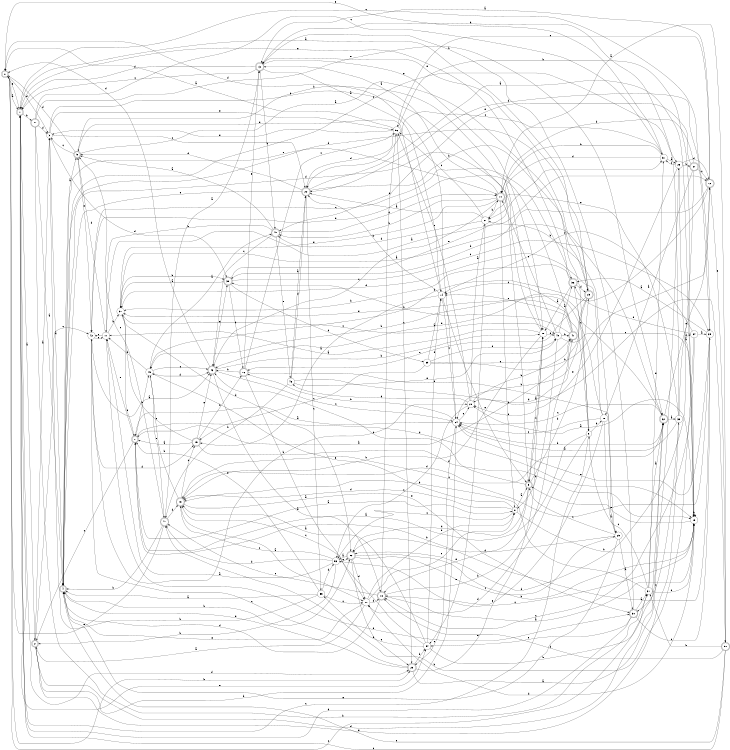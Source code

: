 digraph n47_4 {
__start0 [label="" shape="none"];

rankdir=LR;
size="8,5";

s0 [style="rounded,filled", color="black", fillcolor="white" shape="doublecircle", label="0"];
s1 [style="rounded,filled", color="black", fillcolor="white" shape="doublecircle", label="1"];
s2 [style="rounded,filled", color="black", fillcolor="white" shape="doublecircle", label="2"];
s3 [style="filled", color="black", fillcolor="white" shape="circle", label="3"];
s4 [style="rounded,filled", color="black", fillcolor="white" shape="doublecircle", label="4"];
s5 [style="rounded,filled", color="black", fillcolor="white" shape="doublecircle", label="5"];
s6 [style="filled", color="black", fillcolor="white" shape="circle", label="6"];
s7 [style="rounded,filled", color="black", fillcolor="white" shape="doublecircle", label="7"];
s8 [style="filled", color="black", fillcolor="white" shape="circle", label="8"];
s9 [style="rounded,filled", color="black", fillcolor="white" shape="doublecircle", label="9"];
s10 [style="filled", color="black", fillcolor="white" shape="circle", label="10"];
s11 [style="filled", color="black", fillcolor="white" shape="circle", label="11"];
s12 [style="rounded,filled", color="black", fillcolor="white" shape="doublecircle", label="12"];
s13 [style="rounded,filled", color="black", fillcolor="white" shape="doublecircle", label="13"];
s14 [style="filled", color="black", fillcolor="white" shape="circle", label="14"];
s15 [style="rounded,filled", color="black", fillcolor="white" shape="doublecircle", label="15"];
s16 [style="rounded,filled", color="black", fillcolor="white" shape="doublecircle", label="16"];
s17 [style="filled", color="black", fillcolor="white" shape="circle", label="17"];
s18 [style="rounded,filled", color="black", fillcolor="white" shape="doublecircle", label="18"];
s19 [style="filled", color="black", fillcolor="white" shape="circle", label="19"];
s20 [style="filled", color="black", fillcolor="white" shape="circle", label="20"];
s21 [style="filled", color="black", fillcolor="white" shape="circle", label="21"];
s22 [style="rounded,filled", color="black", fillcolor="white" shape="doublecircle", label="22"];
s23 [style="rounded,filled", color="black", fillcolor="white" shape="doublecircle", label="23"];
s24 [style="filled", color="black", fillcolor="white" shape="circle", label="24"];
s25 [style="rounded,filled", color="black", fillcolor="white" shape="doublecircle", label="25"];
s26 [style="filled", color="black", fillcolor="white" shape="circle", label="26"];
s27 [style="rounded,filled", color="black", fillcolor="white" shape="doublecircle", label="27"];
s28 [style="filled", color="black", fillcolor="white" shape="circle", label="28"];
s29 [style="filled", color="black", fillcolor="white" shape="circle", label="29"];
s30 [style="rounded,filled", color="black", fillcolor="white" shape="doublecircle", label="30"];
s31 [style="filled", color="black", fillcolor="white" shape="circle", label="31"];
s32 [style="rounded,filled", color="black", fillcolor="white" shape="doublecircle", label="32"];
s33 [style="filled", color="black", fillcolor="white" shape="circle", label="33"];
s34 [style="filled", color="black", fillcolor="white" shape="circle", label="34"];
s35 [style="filled", color="black", fillcolor="white" shape="circle", label="35"];
s36 [style="rounded,filled", color="black", fillcolor="white" shape="doublecircle", label="36"];
s37 [style="filled", color="black", fillcolor="white" shape="circle", label="37"];
s38 [style="rounded,filled", color="black", fillcolor="white" shape="doublecircle", label="38"];
s39 [style="filled", color="black", fillcolor="white" shape="circle", label="39"];
s40 [style="filled", color="black", fillcolor="white" shape="circle", label="40"];
s41 [style="rounded,filled", color="black", fillcolor="white" shape="doublecircle", label="41"];
s42 [style="filled", color="black", fillcolor="white" shape="circle", label="42"];
s43 [style="rounded,filled", color="black", fillcolor="white" shape="doublecircle", label="43"];
s44 [style="rounded,filled", color="black", fillcolor="white" shape="doublecircle", label="44"];
s45 [style="rounded,filled", color="black", fillcolor="white" shape="doublecircle", label="45"];
s46 [style="filled", color="black", fillcolor="white" shape="circle", label="46"];
s47 [style="rounded,filled", color="black", fillcolor="white" shape="doublecircle", label="47"];
s48 [style="rounded,filled", color="black", fillcolor="white" shape="doublecircle", label="48"];
s49 [style="filled", color="black", fillcolor="white" shape="circle", label="49"];
s50 [style="rounded,filled", color="black", fillcolor="white" shape="doublecircle", label="50"];
s51 [style="filled", color="black", fillcolor="white" shape="circle", label="51"];
s52 [style="rounded,filled", color="black", fillcolor="white" shape="doublecircle", label="52"];
s53 [style="filled", color="black", fillcolor="white" shape="circle", label="53"];
s54 [style="filled", color="black", fillcolor="white" shape="circle", label="54"];
s55 [style="filled", color="black", fillcolor="white" shape="circle", label="55"];
s56 [style="filled", color="black", fillcolor="white" shape="circle", label="56"];
s57 [style="rounded,filled", color="black", fillcolor="white" shape="doublecircle", label="57"];
s0 -> s1 [label="a"];
s0 -> s25 [label="b"];
s0 -> s31 [label="c"];
s0 -> s3 [label="d"];
s0 -> s1 [label="e"];
s1 -> s2 [label="a"];
s1 -> s57 [label="b"];
s1 -> s35 [label="c"];
s1 -> s25 [label="d"];
s1 -> s54 [label="e"];
s2 -> s3 [label="a"];
s2 -> s24 [label="b"];
s2 -> s42 [label="c"];
s2 -> s32 [label="d"];
s2 -> s33 [label="e"];
s3 -> s4 [label="a"];
s3 -> s9 [label="b"];
s3 -> s22 [label="c"];
s3 -> s38 [label="d"];
s3 -> s56 [label="e"];
s4 -> s5 [label="a"];
s4 -> s52 [label="b"];
s4 -> s26 [label="c"];
s4 -> s23 [label="d"];
s4 -> s44 [label="e"];
s5 -> s6 [label="a"];
s5 -> s10 [label="b"];
s5 -> s3 [label="c"];
s5 -> s0 [label="d"];
s5 -> s42 [label="e"];
s6 -> s7 [label="a"];
s6 -> s28 [label="b"];
s6 -> s1 [label="c"];
s6 -> s17 [label="d"];
s6 -> s37 [label="e"];
s7 -> s8 [label="a"];
s7 -> s49 [label="b"];
s7 -> s2 [label="c"];
s7 -> s19 [label="d"];
s7 -> s11 [label="e"];
s8 -> s9 [label="a"];
s8 -> s19 [label="b"];
s8 -> s53 [label="c"];
s8 -> s48 [label="d"];
s8 -> s49 [label="e"];
s9 -> s10 [label="a"];
s9 -> s23 [label="b"];
s9 -> s43 [label="c"];
s9 -> s52 [label="d"];
s9 -> s18 [label="e"];
s10 -> s11 [label="a"];
s10 -> s48 [label="b"];
s10 -> s9 [label="c"];
s10 -> s4 [label="d"];
s10 -> s40 [label="e"];
s11 -> s12 [label="a"];
s11 -> s37 [label="b"];
s11 -> s42 [label="c"];
s11 -> s5 [label="d"];
s11 -> s30 [label="e"];
s12 -> s13 [label="a"];
s12 -> s38 [label="b"];
s12 -> s56 [label="c"];
s12 -> s49 [label="d"];
s12 -> s50 [label="e"];
s13 -> s14 [label="a"];
s13 -> s45 [label="b"];
s13 -> s1 [label="c"];
s13 -> s1 [label="d"];
s13 -> s10 [label="e"];
s14 -> s15 [label="a"];
s14 -> s22 [label="b"];
s14 -> s24 [label="c"];
s14 -> s5 [label="d"];
s14 -> s9 [label="e"];
s15 -> s7 [label="a"];
s15 -> s16 [label="b"];
s15 -> s37 [label="c"];
s15 -> s19 [label="d"];
s15 -> s43 [label="e"];
s16 -> s17 [label="a"];
s16 -> s43 [label="b"];
s16 -> s56 [label="c"];
s16 -> s29 [label="d"];
s16 -> s13 [label="e"];
s17 -> s2 [label="a"];
s17 -> s8 [label="b"];
s17 -> s8 [label="c"];
s17 -> s18 [label="d"];
s17 -> s4 [label="e"];
s18 -> s19 [label="a"];
s18 -> s41 [label="b"];
s18 -> s47 [label="c"];
s18 -> s4 [label="d"];
s18 -> s56 [label="e"];
s19 -> s20 [label="a"];
s19 -> s19 [label="b"];
s19 -> s53 [label="c"];
s19 -> s17 [label="d"];
s19 -> s9 [label="e"];
s20 -> s21 [label="a"];
s20 -> s41 [label="b"];
s20 -> s53 [label="c"];
s20 -> s46 [label="d"];
s20 -> s56 [label="e"];
s21 -> s22 [label="a"];
s21 -> s44 [label="b"];
s21 -> s56 [label="c"];
s21 -> s45 [label="d"];
s21 -> s54 [label="e"];
s22 -> s19 [label="a"];
s22 -> s23 [label="b"];
s22 -> s55 [label="c"];
s22 -> s5 [label="d"];
s22 -> s4 [label="e"];
s23 -> s1 [label="a"];
s23 -> s24 [label="b"];
s23 -> s16 [label="c"];
s23 -> s20 [label="d"];
s23 -> s13 [label="e"];
s24 -> s7 [label="a"];
s24 -> s16 [label="b"];
s24 -> s25 [label="c"];
s24 -> s0 [label="d"];
s24 -> s20 [label="e"];
s25 -> s26 [label="a"];
s25 -> s54 [label="b"];
s25 -> s42 [label="c"];
s25 -> s4 [label="d"];
s25 -> s10 [label="e"];
s26 -> s19 [label="a"];
s26 -> s27 [label="b"];
s26 -> s51 [label="c"];
s26 -> s12 [label="d"];
s26 -> s20 [label="e"];
s27 -> s28 [label="a"];
s27 -> s44 [label="b"];
s27 -> s12 [label="c"];
s27 -> s52 [label="d"];
s27 -> s45 [label="e"];
s28 -> s29 [label="a"];
s28 -> s49 [label="b"];
s28 -> s24 [label="c"];
s28 -> s37 [label="d"];
s28 -> s18 [label="e"];
s29 -> s30 [label="a"];
s29 -> s21 [label="b"];
s29 -> s9 [label="c"];
s29 -> s52 [label="d"];
s29 -> s4 [label="e"];
s30 -> s31 [label="a"];
s30 -> s13 [label="b"];
s30 -> s35 [label="c"];
s30 -> s1 [label="d"];
s30 -> s54 [label="e"];
s31 -> s32 [label="a"];
s31 -> s48 [label="b"];
s31 -> s6 [label="c"];
s31 -> s19 [label="d"];
s31 -> s51 [label="e"];
s32 -> s33 [label="a"];
s32 -> s24 [label="b"];
s32 -> s24 [label="c"];
s32 -> s43 [label="d"];
s32 -> s12 [label="e"];
s33 -> s24 [label="a"];
s33 -> s13 [label="b"];
s33 -> s30 [label="c"];
s33 -> s34 [label="d"];
s33 -> s21 [label="e"];
s34 -> s35 [label="a"];
s34 -> s47 [label="b"];
s34 -> s18 [label="c"];
s34 -> s14 [label="d"];
s34 -> s36 [label="e"];
s35 -> s36 [label="a"];
s35 -> s7 [label="b"];
s35 -> s48 [label="c"];
s35 -> s22 [label="d"];
s35 -> s24 [label="e"];
s36 -> s10 [label="a"];
s36 -> s37 [label="b"];
s36 -> s6 [label="c"];
s36 -> s23 [label="d"];
s36 -> s1 [label="e"];
s37 -> s32 [label="a"];
s37 -> s38 [label="b"];
s37 -> s40 [label="c"];
s37 -> s52 [label="d"];
s37 -> s7 [label="e"];
s38 -> s37 [label="a"];
s38 -> s16 [label="b"];
s38 -> s35 [label="c"];
s38 -> s39 [label="d"];
s38 -> s51 [label="e"];
s39 -> s14 [label="a"];
s39 -> s12 [label="b"];
s39 -> s15 [label="c"];
s39 -> s40 [label="d"];
s39 -> s41 [label="e"];
s40 -> s36 [label="a"];
s40 -> s41 [label="b"];
s40 -> s19 [label="c"];
s40 -> s8 [label="d"];
s40 -> s44 [label="e"];
s41 -> s7 [label="a"];
s41 -> s38 [label="b"];
s41 -> s14 [label="c"];
s41 -> s42 [label="d"];
s41 -> s14 [label="e"];
s42 -> s43 [label="a"];
s42 -> s20 [label="b"];
s42 -> s36 [label="c"];
s42 -> s15 [label="d"];
s42 -> s11 [label="e"];
s43 -> s18 [label="a"];
s43 -> s10 [label="b"];
s43 -> s24 [label="c"];
s43 -> s0 [label="d"];
s43 -> s38 [label="e"];
s44 -> s13 [label="a"];
s44 -> s45 [label="b"];
s44 -> s43 [label="c"];
s44 -> s8 [label="d"];
s44 -> s37 [label="e"];
s45 -> s5 [label="a"];
s45 -> s11 [label="b"];
s45 -> s43 [label="c"];
s45 -> s44 [label="d"];
s45 -> s46 [label="e"];
s46 -> s22 [label="a"];
s46 -> s47 [label="b"];
s46 -> s50 [label="c"];
s46 -> s22 [label="d"];
s46 -> s40 [label="e"];
s47 -> s13 [label="a"];
s47 -> s4 [label="b"];
s47 -> s5 [label="c"];
s47 -> s48 [label="d"];
s47 -> s0 [label="e"];
s48 -> s17 [label="a"];
s48 -> s49 [label="b"];
s48 -> s15 [label="c"];
s48 -> s32 [label="d"];
s48 -> s30 [label="e"];
s49 -> s45 [label="a"];
s49 -> s11 [label="b"];
s49 -> s43 [label="c"];
s49 -> s43 [label="d"];
s49 -> s47 [label="e"];
s50 -> s44 [label="a"];
s50 -> s31 [label="b"];
s50 -> s1 [label="c"];
s50 -> s18 [label="d"];
s50 -> s4 [label="e"];
s51 -> s26 [label="a"];
s51 -> s44 [label="b"];
s51 -> s22 [label="c"];
s51 -> s21 [label="d"];
s51 -> s0 [label="e"];
s52 -> s53 [label="a"];
s52 -> s19 [label="b"];
s52 -> s29 [label="c"];
s52 -> s17 [label="d"];
s52 -> s25 [label="e"];
s53 -> s11 [label="a"];
s53 -> s2 [label="b"];
s53 -> s48 [label="c"];
s53 -> s47 [label="d"];
s53 -> s52 [label="e"];
s54 -> s48 [label="a"];
s54 -> s32 [label="b"];
s54 -> s48 [label="c"];
s54 -> s14 [label="d"];
s54 -> s55 [label="e"];
s55 -> s4 [label="a"];
s55 -> s3 [label="b"];
s55 -> s17 [label="c"];
s55 -> s53 [label="d"];
s55 -> s7 [label="e"];
s56 -> s0 [label="a"];
s56 -> s19 [label="b"];
s56 -> s25 [label="c"];
s56 -> s22 [label="d"];
s56 -> s3 [label="e"];
s57 -> s4 [label="a"];
s57 -> s31 [label="b"];
s57 -> s51 [label="c"];
s57 -> s3 [label="d"];
s57 -> s32 [label="e"];

}